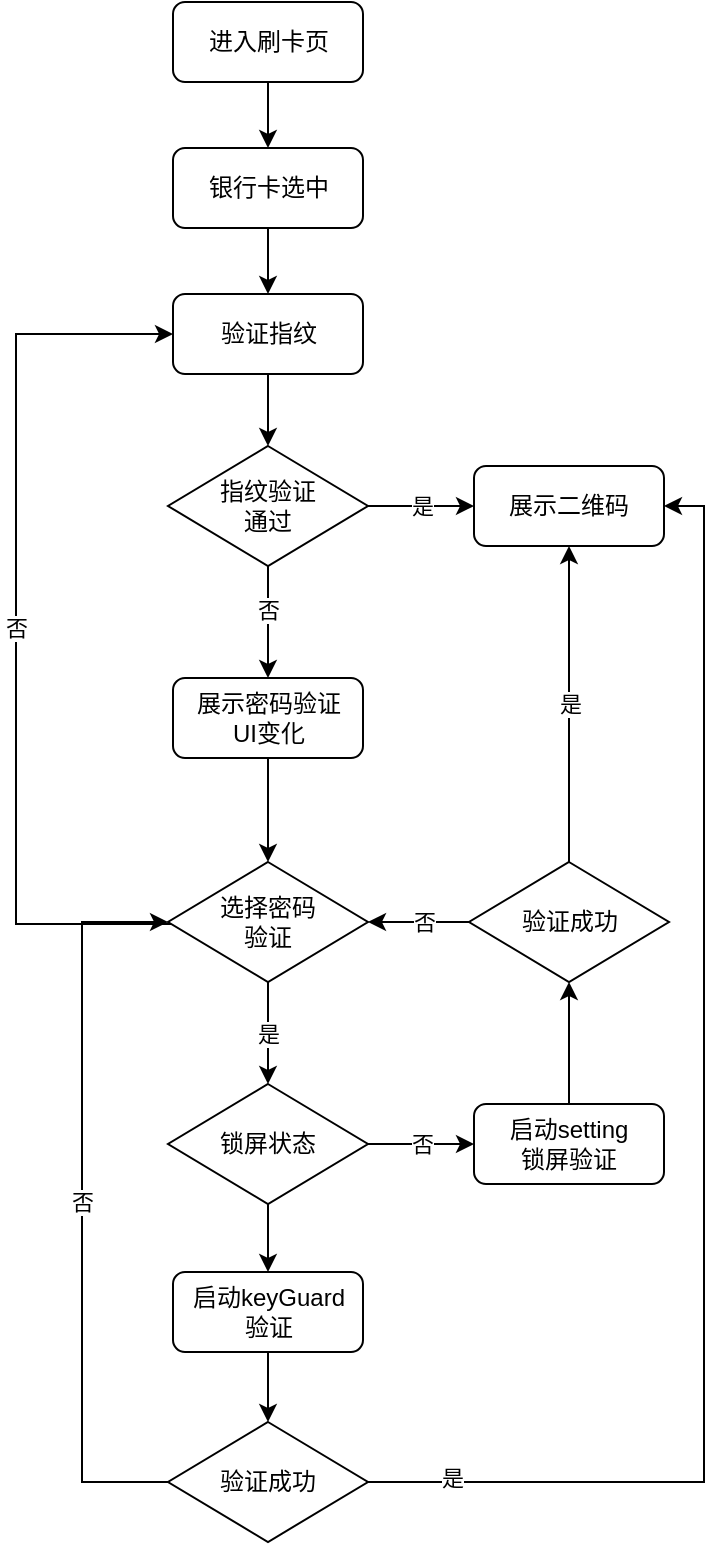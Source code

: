 <mxfile version="20.2.8" type="github">
  <diagram id="Y1Np4S13Zg_6slWeH1IB" name="第 1 页">
    <mxGraphModel dx="1371" dy="821" grid="0" gridSize="10" guides="1" tooltips="1" connect="1" arrows="1" fold="1" page="1" pageScale="1" pageWidth="827" pageHeight="1169" math="0" shadow="0">
      <root>
        <mxCell id="0" />
        <mxCell id="1" parent="0" />
        <mxCell id="inNpJdkViMnvvWZYDYjx-15" style="edgeStyle=orthogonalEdgeStyle;rounded=0;orthogonalLoop=1;jettySize=auto;html=1;entryX=0.5;entryY=0;entryDx=0;entryDy=0;" edge="1" parent="1" source="inNpJdkViMnvvWZYDYjx-2" target="inNpJdkViMnvvWZYDYjx-7">
          <mxGeometry relative="1" as="geometry" />
        </mxCell>
        <mxCell id="inNpJdkViMnvvWZYDYjx-20" value="否" style="edgeLabel;html=1;align=center;verticalAlign=middle;resizable=0;points=[];" vertex="1" connectable="0" parent="inNpJdkViMnvvWZYDYjx-15">
          <mxGeometry x="-0.232" relative="1" as="geometry">
            <mxPoint as="offset" />
          </mxGeometry>
        </mxCell>
        <mxCell id="inNpJdkViMnvvWZYDYjx-16" value="是" style="edgeStyle=orthogonalEdgeStyle;rounded=0;orthogonalLoop=1;jettySize=auto;html=1;entryX=0;entryY=0.5;entryDx=0;entryDy=0;" edge="1" parent="1" source="inNpJdkViMnvvWZYDYjx-2" target="inNpJdkViMnvvWZYDYjx-6">
          <mxGeometry relative="1" as="geometry" />
        </mxCell>
        <mxCell id="inNpJdkViMnvvWZYDYjx-2" value="指纹验证&lt;br&gt;通过" style="rhombus;whiteSpace=wrap;html=1;" vertex="1" parent="1">
          <mxGeometry x="410" y="280" width="100" height="60" as="geometry" />
        </mxCell>
        <mxCell id="inNpJdkViMnvvWZYDYjx-12" style="edgeStyle=orthogonalEdgeStyle;rounded=0;orthogonalLoop=1;jettySize=auto;html=1;entryX=0.5;entryY=0;entryDx=0;entryDy=0;" edge="1" parent="1" source="inNpJdkViMnvvWZYDYjx-3" target="inNpJdkViMnvvWZYDYjx-5">
          <mxGeometry relative="1" as="geometry" />
        </mxCell>
        <mxCell id="inNpJdkViMnvvWZYDYjx-3" value="进入刷卡页" style="rounded=1;whiteSpace=wrap;html=1;" vertex="1" parent="1">
          <mxGeometry x="412.5" y="58" width="95" height="40" as="geometry" />
        </mxCell>
        <mxCell id="inNpJdkViMnvvWZYDYjx-13" style="edgeStyle=orthogonalEdgeStyle;rounded=0;orthogonalLoop=1;jettySize=auto;html=1;" edge="1" parent="1" source="inNpJdkViMnvvWZYDYjx-5" target="inNpJdkViMnvvWZYDYjx-11">
          <mxGeometry relative="1" as="geometry" />
        </mxCell>
        <mxCell id="inNpJdkViMnvvWZYDYjx-5" value="银行卡选中" style="rounded=1;whiteSpace=wrap;html=1;" vertex="1" parent="1">
          <mxGeometry x="412.5" y="131" width="95" height="40" as="geometry" />
        </mxCell>
        <mxCell id="inNpJdkViMnvvWZYDYjx-6" value="展示二维码" style="rounded=1;whiteSpace=wrap;html=1;" vertex="1" parent="1">
          <mxGeometry x="563" y="290" width="95" height="40" as="geometry" />
        </mxCell>
        <mxCell id="inNpJdkViMnvvWZYDYjx-17" style="edgeStyle=orthogonalEdgeStyle;rounded=0;orthogonalLoop=1;jettySize=auto;html=1;entryX=0.5;entryY=0;entryDx=0;entryDy=0;" edge="1" parent="1" source="inNpJdkViMnvvWZYDYjx-7" target="inNpJdkViMnvvWZYDYjx-8">
          <mxGeometry relative="1" as="geometry" />
        </mxCell>
        <mxCell id="inNpJdkViMnvvWZYDYjx-7" value="展示密码验证&lt;br&gt;UI变化" style="rounded=1;whiteSpace=wrap;html=1;" vertex="1" parent="1">
          <mxGeometry x="412.5" y="396" width="95" height="40" as="geometry" />
        </mxCell>
        <mxCell id="inNpJdkViMnvvWZYDYjx-18" value="否" style="edgeStyle=orthogonalEdgeStyle;rounded=0;orthogonalLoop=1;jettySize=auto;html=1;entryX=0;entryY=0.5;entryDx=0;entryDy=0;" edge="1" parent="1" source="inNpJdkViMnvvWZYDYjx-8" target="inNpJdkViMnvvWZYDYjx-11">
          <mxGeometry relative="1" as="geometry">
            <Array as="points">
              <mxPoint x="334" y="519" />
              <mxPoint x="334" y="224" />
            </Array>
          </mxGeometry>
        </mxCell>
        <mxCell id="inNpJdkViMnvvWZYDYjx-19" value="是" style="edgeStyle=orthogonalEdgeStyle;rounded=0;orthogonalLoop=1;jettySize=auto;html=1;entryX=0.5;entryY=0;entryDx=0;entryDy=0;" edge="1" parent="1" source="inNpJdkViMnvvWZYDYjx-8" target="inNpJdkViMnvvWZYDYjx-9">
          <mxGeometry relative="1" as="geometry" />
        </mxCell>
        <mxCell id="inNpJdkViMnvvWZYDYjx-8" value="选择密码&lt;br&gt;验证" style="rhombus;whiteSpace=wrap;html=1;" vertex="1" parent="1">
          <mxGeometry x="410" y="488" width="100" height="60" as="geometry" />
        </mxCell>
        <mxCell id="inNpJdkViMnvvWZYDYjx-22" value="否" style="edgeStyle=orthogonalEdgeStyle;rounded=0;orthogonalLoop=1;jettySize=auto;html=1;entryX=0;entryY=0.5;entryDx=0;entryDy=0;" edge="1" parent="1" source="inNpJdkViMnvvWZYDYjx-9" target="inNpJdkViMnvvWZYDYjx-21">
          <mxGeometry relative="1" as="geometry" />
        </mxCell>
        <mxCell id="inNpJdkViMnvvWZYDYjx-29" style="edgeStyle=orthogonalEdgeStyle;rounded=0;orthogonalLoop=1;jettySize=auto;html=1;" edge="1" parent="1" source="inNpJdkViMnvvWZYDYjx-9" target="inNpJdkViMnvvWZYDYjx-28">
          <mxGeometry relative="1" as="geometry" />
        </mxCell>
        <mxCell id="inNpJdkViMnvvWZYDYjx-9" value="锁屏状态" style="rhombus;whiteSpace=wrap;html=1;" vertex="1" parent="1">
          <mxGeometry x="410" y="599" width="100" height="60" as="geometry" />
        </mxCell>
        <mxCell id="inNpJdkViMnvvWZYDYjx-14" style="edgeStyle=orthogonalEdgeStyle;rounded=0;orthogonalLoop=1;jettySize=auto;html=1;" edge="1" parent="1" source="inNpJdkViMnvvWZYDYjx-11" target="inNpJdkViMnvvWZYDYjx-2">
          <mxGeometry relative="1" as="geometry" />
        </mxCell>
        <mxCell id="inNpJdkViMnvvWZYDYjx-11" value="验证指纹" style="rounded=1;whiteSpace=wrap;html=1;" vertex="1" parent="1">
          <mxGeometry x="412.5" y="204" width="95" height="40" as="geometry" />
        </mxCell>
        <mxCell id="inNpJdkViMnvvWZYDYjx-24" style="edgeStyle=orthogonalEdgeStyle;rounded=0;orthogonalLoop=1;jettySize=auto;html=1;entryX=0.5;entryY=1;entryDx=0;entryDy=0;" edge="1" parent="1" source="inNpJdkViMnvvWZYDYjx-21" target="inNpJdkViMnvvWZYDYjx-23">
          <mxGeometry relative="1" as="geometry" />
        </mxCell>
        <mxCell id="inNpJdkViMnvvWZYDYjx-21" value="启动setting&lt;br&gt;锁屏验证" style="rounded=1;whiteSpace=wrap;html=1;" vertex="1" parent="1">
          <mxGeometry x="563" y="609" width="95" height="40" as="geometry" />
        </mxCell>
        <mxCell id="inNpJdkViMnvvWZYDYjx-25" style="edgeStyle=orthogonalEdgeStyle;rounded=0;orthogonalLoop=1;jettySize=auto;html=1;entryX=1;entryY=0.5;entryDx=0;entryDy=0;" edge="1" parent="1" source="inNpJdkViMnvvWZYDYjx-23" target="inNpJdkViMnvvWZYDYjx-8">
          <mxGeometry relative="1" as="geometry" />
        </mxCell>
        <mxCell id="inNpJdkViMnvvWZYDYjx-26" value="否" style="edgeLabel;html=1;align=center;verticalAlign=middle;resizable=0;points=[];" vertex="1" connectable="0" parent="inNpJdkViMnvvWZYDYjx-25">
          <mxGeometry x="-0.069" relative="1" as="geometry">
            <mxPoint x="1" as="offset" />
          </mxGeometry>
        </mxCell>
        <mxCell id="inNpJdkViMnvvWZYDYjx-27" value="是" style="edgeStyle=orthogonalEdgeStyle;rounded=0;orthogonalLoop=1;jettySize=auto;html=1;" edge="1" parent="1" source="inNpJdkViMnvvWZYDYjx-23" target="inNpJdkViMnvvWZYDYjx-6">
          <mxGeometry relative="1" as="geometry" />
        </mxCell>
        <mxCell id="inNpJdkViMnvvWZYDYjx-23" value="验证成功" style="rhombus;whiteSpace=wrap;html=1;" vertex="1" parent="1">
          <mxGeometry x="560.5" y="488" width="100" height="60" as="geometry" />
        </mxCell>
        <mxCell id="inNpJdkViMnvvWZYDYjx-31" style="edgeStyle=orthogonalEdgeStyle;rounded=0;orthogonalLoop=1;jettySize=auto;html=1;entryX=0.5;entryY=0;entryDx=0;entryDy=0;" edge="1" parent="1" source="inNpJdkViMnvvWZYDYjx-28" target="inNpJdkViMnvvWZYDYjx-30">
          <mxGeometry relative="1" as="geometry" />
        </mxCell>
        <mxCell id="inNpJdkViMnvvWZYDYjx-28" value="启动keyGuard&lt;br&gt;验证" style="rounded=1;whiteSpace=wrap;html=1;" vertex="1" parent="1">
          <mxGeometry x="412.5" y="693" width="95" height="40" as="geometry" />
        </mxCell>
        <mxCell id="inNpJdkViMnvvWZYDYjx-32" value="否" style="edgeStyle=orthogonalEdgeStyle;rounded=0;orthogonalLoop=1;jettySize=auto;html=1;entryX=0;entryY=0.5;entryDx=0;entryDy=0;" edge="1" parent="1" source="inNpJdkViMnvvWZYDYjx-30" target="inNpJdkViMnvvWZYDYjx-8">
          <mxGeometry relative="1" as="geometry">
            <Array as="points">
              <mxPoint x="367" y="798" />
              <mxPoint x="367" y="518" />
            </Array>
          </mxGeometry>
        </mxCell>
        <mxCell id="inNpJdkViMnvvWZYDYjx-33" style="edgeStyle=orthogonalEdgeStyle;rounded=0;orthogonalLoop=1;jettySize=auto;html=1;entryX=1;entryY=0.5;entryDx=0;entryDy=0;" edge="1" parent="1" source="inNpJdkViMnvvWZYDYjx-30" target="inNpJdkViMnvvWZYDYjx-6">
          <mxGeometry relative="1" as="geometry" />
        </mxCell>
        <mxCell id="inNpJdkViMnvvWZYDYjx-34" value="是" style="edgeLabel;html=1;align=center;verticalAlign=middle;resizable=0;points=[];" vertex="1" connectable="0" parent="inNpJdkViMnvvWZYDYjx-33">
          <mxGeometry x="-0.876" y="2" relative="1" as="geometry">
            <mxPoint as="offset" />
          </mxGeometry>
        </mxCell>
        <mxCell id="inNpJdkViMnvvWZYDYjx-30" value="验证成功" style="rhombus;whiteSpace=wrap;html=1;" vertex="1" parent="1">
          <mxGeometry x="410" y="768" width="100" height="60" as="geometry" />
        </mxCell>
      </root>
    </mxGraphModel>
  </diagram>
</mxfile>

